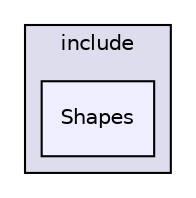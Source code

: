 digraph "C:/Users/Alexandru/Desktop/Git/Project-Kitten-Renderer/Renderer/include/Shapes" {
  compound=true
  node [ fontsize="10", fontname="Helvetica"];
  edge [ labelfontsize="10", labelfontname="Helvetica"];
  subgraph clusterdir_951ba19250c8f5491307a2b8a9640f35 {
    graph [ bgcolor="#ddddee", pencolor="black", label="include" fontname="Helvetica", fontsize="10", URL="dir_951ba19250c8f5491307a2b8a9640f35.html"]
  dir_20f4e1f151f1bd576f72299e1a77f5ed [shape=box, label="Shapes", style="filled", fillcolor="#eeeeff", pencolor="black", URL="dir_20f4e1f151f1bd576f72299e1a77f5ed.html"];
  }
}
